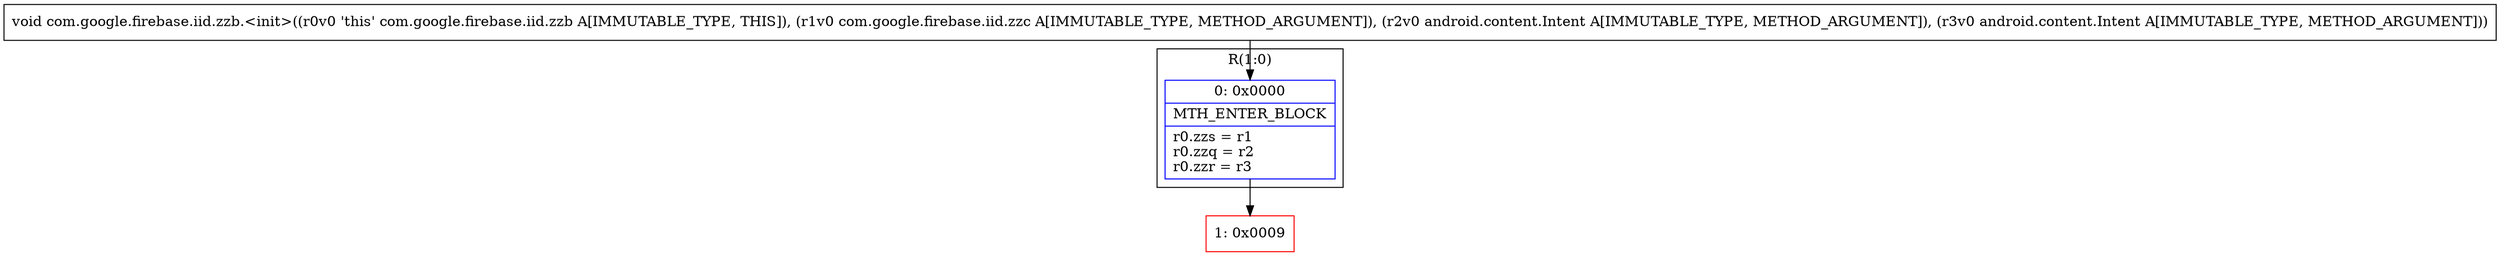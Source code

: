 digraph "CFG forcom.google.firebase.iid.zzb.\<init\>(Lcom\/google\/firebase\/iid\/zzc;Landroid\/content\/Intent;Landroid\/content\/Intent;)V" {
subgraph cluster_Region_768789714 {
label = "R(1:0)";
node [shape=record,color=blue];
Node_0 [shape=record,label="{0\:\ 0x0000|MTH_ENTER_BLOCK\l|r0.zzs = r1\lr0.zzq = r2\lr0.zzr = r3\l}"];
}
Node_1 [shape=record,color=red,label="{1\:\ 0x0009}"];
MethodNode[shape=record,label="{void com.google.firebase.iid.zzb.\<init\>((r0v0 'this' com.google.firebase.iid.zzb A[IMMUTABLE_TYPE, THIS]), (r1v0 com.google.firebase.iid.zzc A[IMMUTABLE_TYPE, METHOD_ARGUMENT]), (r2v0 android.content.Intent A[IMMUTABLE_TYPE, METHOD_ARGUMENT]), (r3v0 android.content.Intent A[IMMUTABLE_TYPE, METHOD_ARGUMENT])) }"];
MethodNode -> Node_0;
Node_0 -> Node_1;
}

